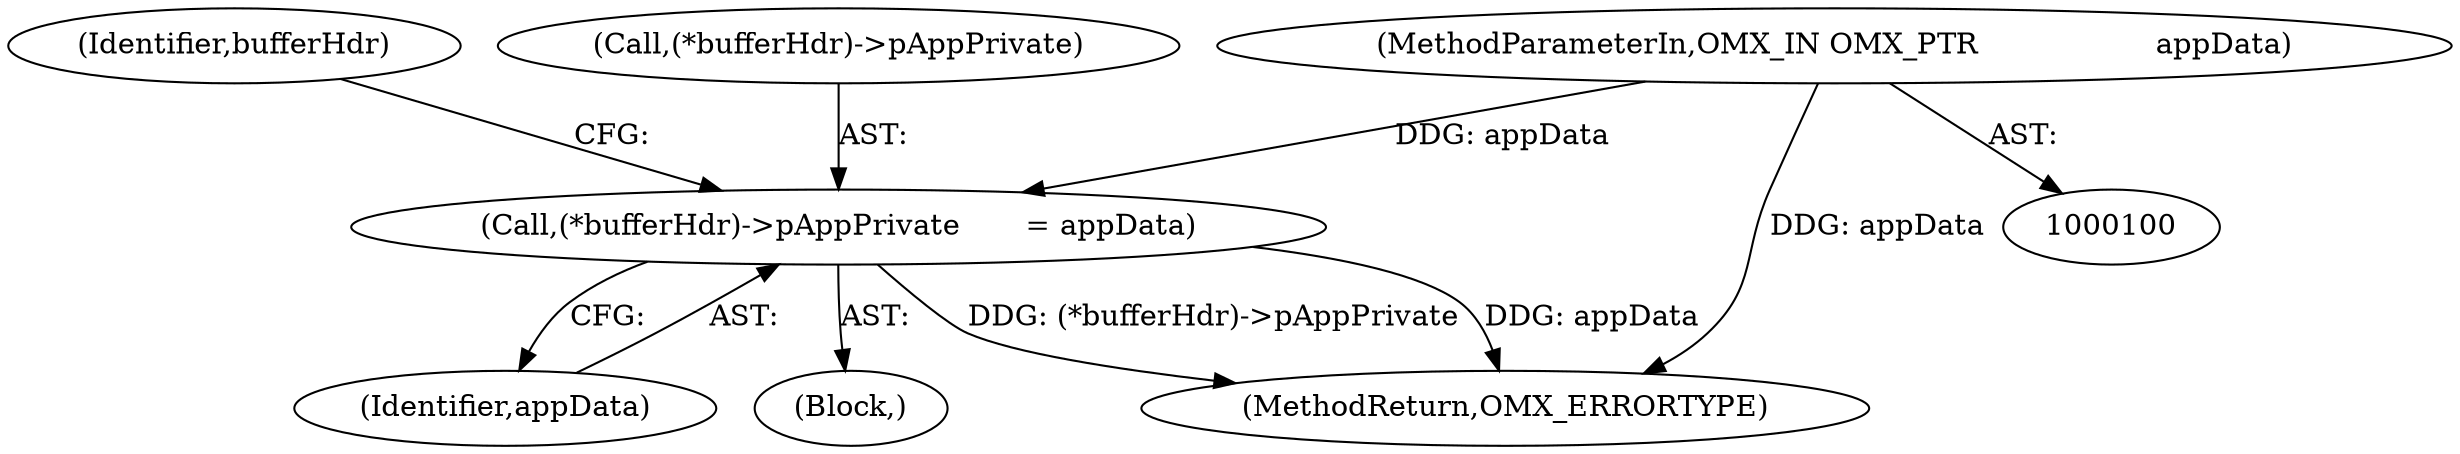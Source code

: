 digraph "0_Android_7558d03e6498e970b761aa44fff6b2c659202d95@pointer" {
"1000322" [label="(Call,(*bufferHdr)->pAppPrivate       = appData)"];
"1000104" [label="(MethodParameterIn,OMX_IN OMX_PTR                   appData)"];
"1000104" [label="(MethodParameterIn,OMX_IN OMX_PTR                   appData)"];
"1000327" [label="(Identifier,appData)"];
"1000322" [label="(Call,(*bufferHdr)->pAppPrivate       = appData)"];
"1000292" [label="(Block,)"];
"1000331" [label="(Identifier,bufferHdr)"];
"1000323" [label="(Call,(*bufferHdr)->pAppPrivate)"];
"1000567" [label="(MethodReturn,OMX_ERRORTYPE)"];
"1000322" -> "1000292"  [label="AST: "];
"1000322" -> "1000327"  [label="CFG: "];
"1000323" -> "1000322"  [label="AST: "];
"1000327" -> "1000322"  [label="AST: "];
"1000331" -> "1000322"  [label="CFG: "];
"1000322" -> "1000567"  [label="DDG: (*bufferHdr)->pAppPrivate"];
"1000322" -> "1000567"  [label="DDG: appData"];
"1000104" -> "1000322"  [label="DDG: appData"];
"1000104" -> "1000100"  [label="AST: "];
"1000104" -> "1000567"  [label="DDG: appData"];
}
